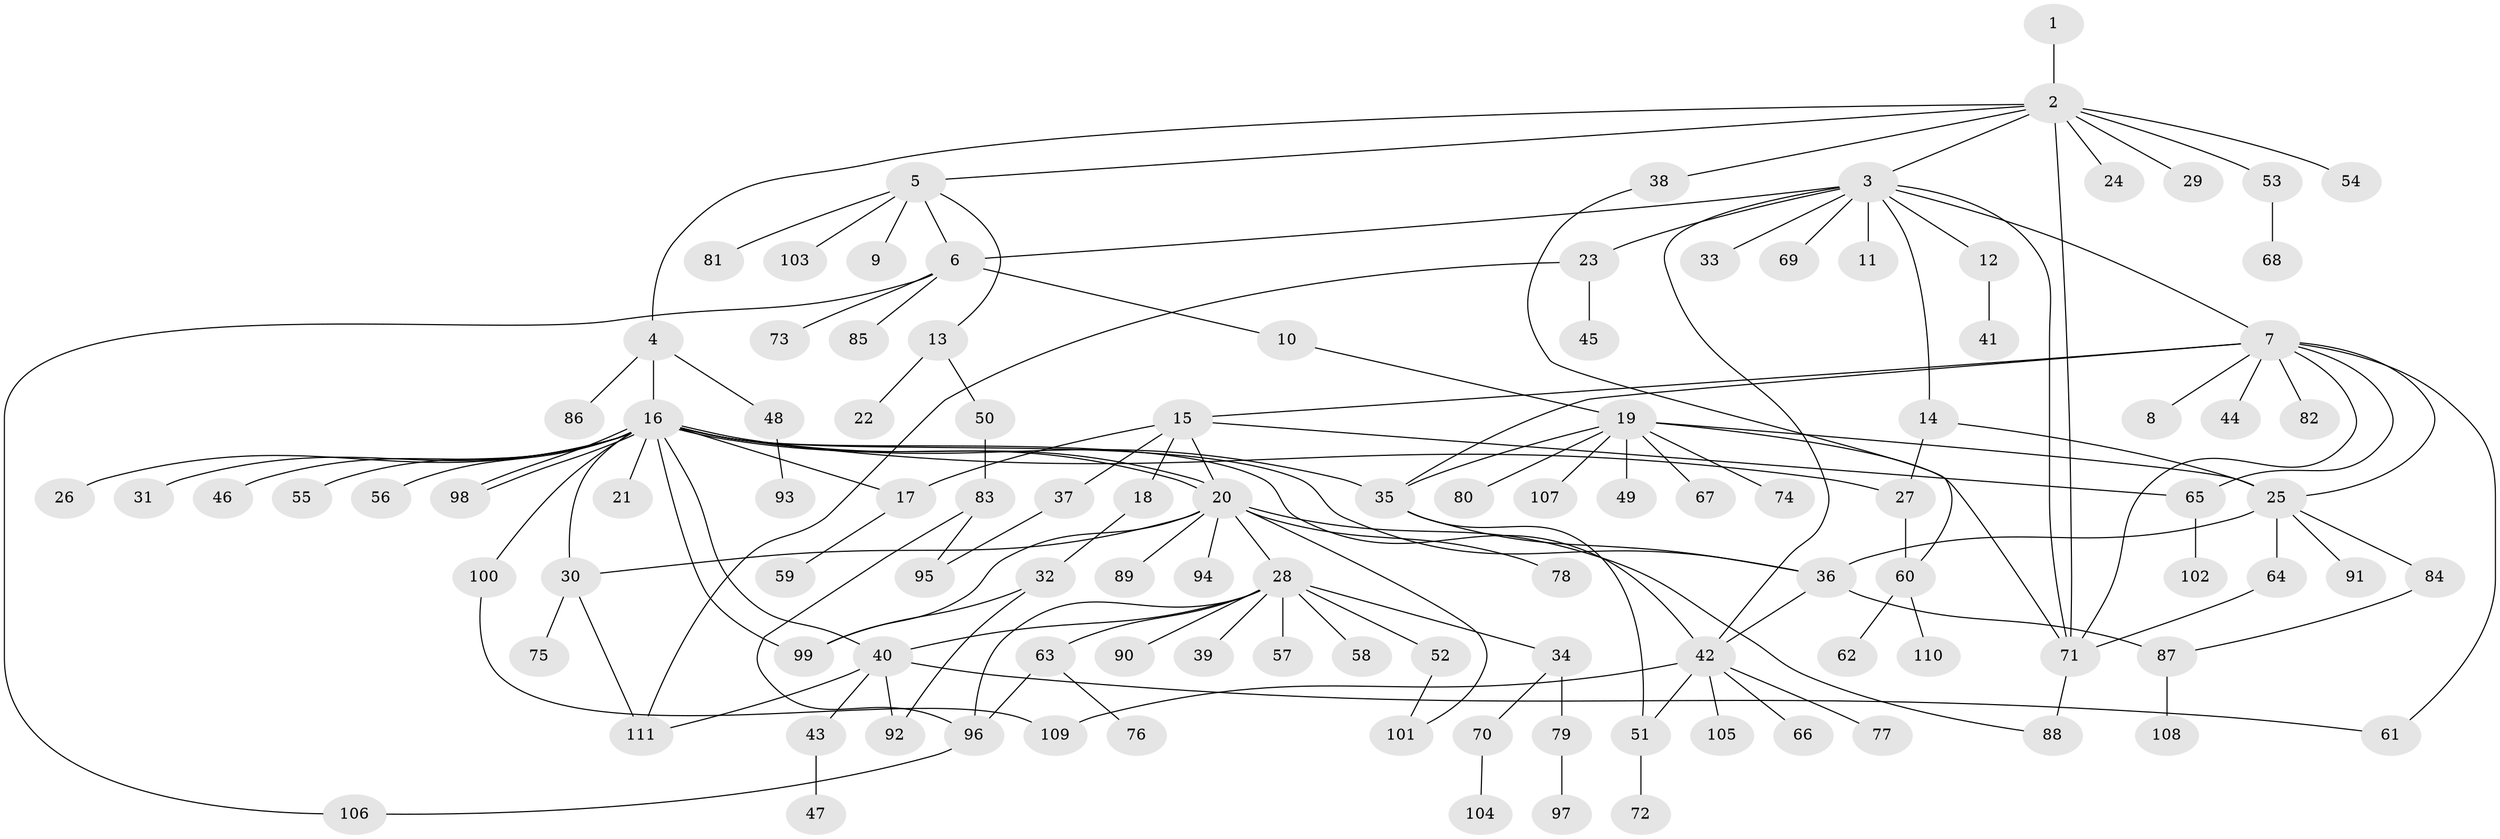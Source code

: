 // Generated by graph-tools (version 1.1) at 2025/35/03/09/25 02:35:21]
// undirected, 111 vertices, 147 edges
graph export_dot {
graph [start="1"]
  node [color=gray90,style=filled];
  1;
  2;
  3;
  4;
  5;
  6;
  7;
  8;
  9;
  10;
  11;
  12;
  13;
  14;
  15;
  16;
  17;
  18;
  19;
  20;
  21;
  22;
  23;
  24;
  25;
  26;
  27;
  28;
  29;
  30;
  31;
  32;
  33;
  34;
  35;
  36;
  37;
  38;
  39;
  40;
  41;
  42;
  43;
  44;
  45;
  46;
  47;
  48;
  49;
  50;
  51;
  52;
  53;
  54;
  55;
  56;
  57;
  58;
  59;
  60;
  61;
  62;
  63;
  64;
  65;
  66;
  67;
  68;
  69;
  70;
  71;
  72;
  73;
  74;
  75;
  76;
  77;
  78;
  79;
  80;
  81;
  82;
  83;
  84;
  85;
  86;
  87;
  88;
  89;
  90;
  91;
  92;
  93;
  94;
  95;
  96;
  97;
  98;
  99;
  100;
  101;
  102;
  103;
  104;
  105;
  106;
  107;
  108;
  109;
  110;
  111;
  1 -- 2;
  2 -- 3;
  2 -- 4;
  2 -- 5;
  2 -- 24;
  2 -- 29;
  2 -- 38;
  2 -- 53;
  2 -- 54;
  2 -- 71;
  3 -- 6;
  3 -- 7;
  3 -- 11;
  3 -- 12;
  3 -- 14;
  3 -- 23;
  3 -- 33;
  3 -- 42;
  3 -- 69;
  3 -- 71;
  4 -- 16;
  4 -- 48;
  4 -- 86;
  5 -- 6;
  5 -- 9;
  5 -- 13;
  5 -- 81;
  5 -- 103;
  6 -- 10;
  6 -- 73;
  6 -- 85;
  6 -- 106;
  7 -- 8;
  7 -- 15;
  7 -- 25;
  7 -- 35;
  7 -- 44;
  7 -- 61;
  7 -- 65;
  7 -- 71;
  7 -- 82;
  10 -- 19;
  12 -- 41;
  13 -- 22;
  13 -- 50;
  14 -- 25;
  14 -- 27;
  15 -- 17;
  15 -- 18;
  15 -- 20;
  15 -- 37;
  15 -- 65;
  16 -- 17;
  16 -- 20;
  16 -- 20;
  16 -- 21;
  16 -- 26;
  16 -- 27;
  16 -- 30;
  16 -- 31;
  16 -- 35;
  16 -- 36;
  16 -- 40;
  16 -- 42;
  16 -- 46;
  16 -- 55;
  16 -- 56;
  16 -- 98;
  16 -- 98;
  16 -- 99;
  16 -- 100;
  17 -- 59;
  18 -- 32;
  19 -- 25;
  19 -- 35;
  19 -- 49;
  19 -- 67;
  19 -- 71;
  19 -- 74;
  19 -- 80;
  19 -- 107;
  20 -- 28;
  20 -- 30;
  20 -- 78;
  20 -- 88;
  20 -- 89;
  20 -- 94;
  20 -- 99;
  20 -- 101;
  23 -- 45;
  23 -- 111;
  25 -- 36;
  25 -- 64;
  25 -- 84;
  25 -- 91;
  27 -- 60;
  28 -- 34;
  28 -- 39;
  28 -- 40;
  28 -- 52;
  28 -- 57;
  28 -- 58;
  28 -- 63;
  28 -- 90;
  28 -- 96;
  30 -- 75;
  30 -- 111;
  32 -- 92;
  32 -- 99;
  34 -- 70;
  34 -- 79;
  35 -- 36;
  35 -- 51;
  36 -- 42;
  36 -- 87;
  37 -- 95;
  38 -- 60;
  40 -- 43;
  40 -- 61;
  40 -- 92;
  40 -- 111;
  42 -- 51;
  42 -- 66;
  42 -- 77;
  42 -- 105;
  42 -- 109;
  43 -- 47;
  48 -- 93;
  50 -- 83;
  51 -- 72;
  52 -- 101;
  53 -- 68;
  60 -- 62;
  60 -- 110;
  63 -- 76;
  63 -- 96;
  64 -- 71;
  65 -- 102;
  70 -- 104;
  71 -- 88;
  79 -- 97;
  83 -- 95;
  83 -- 96;
  84 -- 87;
  87 -- 108;
  96 -- 106;
  100 -- 109;
}
